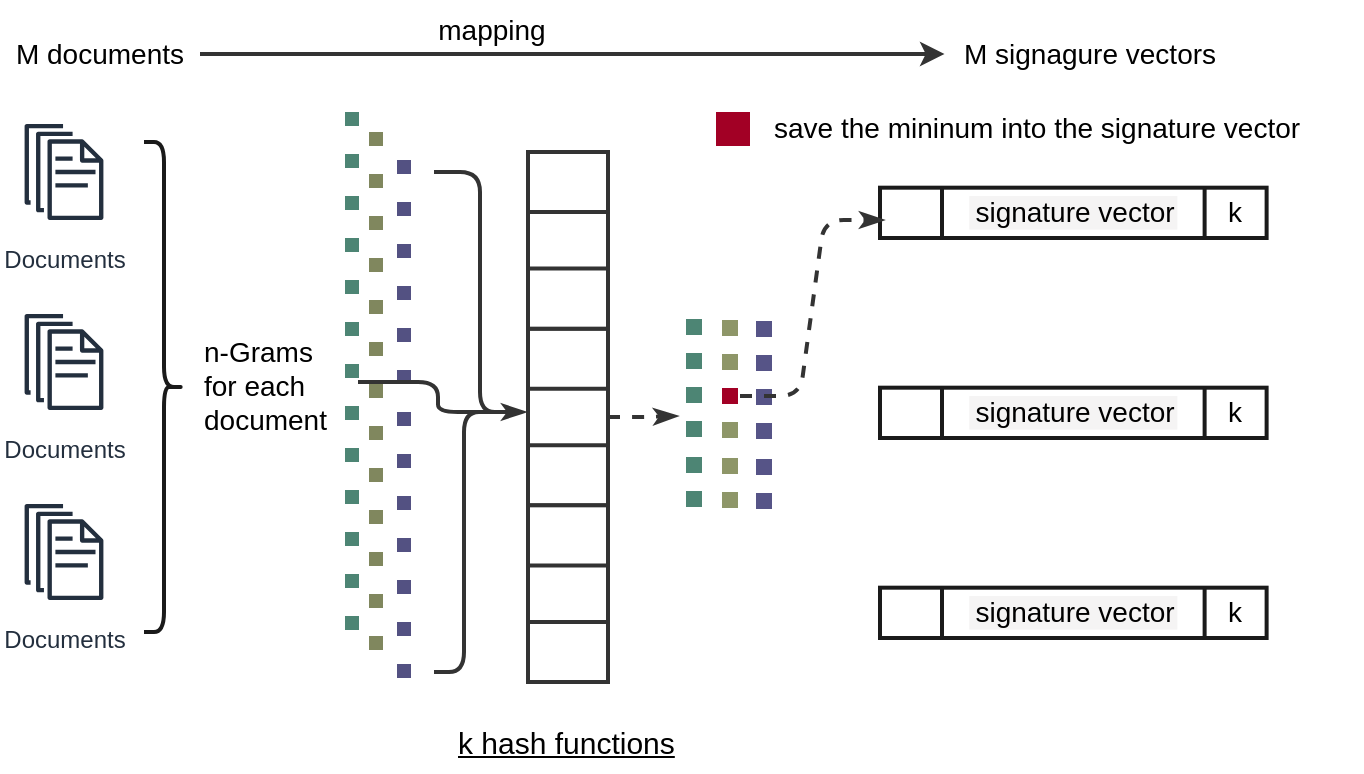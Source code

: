<mxfile>
    <diagram id="ogyDEyI85q3y71w7RJhe" name="Page-1">
        <mxGraphModel dx="574" dy="568" grid="1" gridSize="10" guides="1" tooltips="1" connect="1" arrows="1" fold="1" page="1" pageScale="1" pageWidth="827" pageHeight="583" background="#ffffff" math="0" shadow="0">
            <root>
                <mxCell id="0"/>
                <mxCell id="1" parent="0"/>
                <mxCell id="45" value="" style="shape=curlyBracket;whiteSpace=wrap;html=1;rounded=1;flipH=1;labelPosition=right;verticalLabelPosition=middle;align=left;verticalAlign=middle;strokeColor=#1A1A1A;strokeWidth=2;fontSize=14;fontColor=#000000;fillColor=#FFFFFF;" vertex="1" parent="1">
                    <mxGeometry x="189" y="151" width="20" height="245" as="geometry"/>
                </mxCell>
                <mxCell id="113" value="save the mininum into the signature vector&amp;nbsp;" style="text;html=1;strokeColor=none;fillColor=none;align=left;verticalAlign=middle;whiteSpace=wrap;rounded=0;dashed=1;dashPattern=1 2;strokeWidth=2;fontSize=14;fontColor=#000000;" vertex="1" parent="1">
                    <mxGeometry x="502" y="129" width="296" height="30" as="geometry"/>
                </mxCell>
                <mxCell id="116" value="" style="group" vertex="1" connectable="0" parent="1">
                    <mxGeometry x="119" y="136" width="60" height="250" as="geometry"/>
                </mxCell>
                <mxCell id="8" value="Documents" style="sketch=0;outlineConnect=0;fontColor=#232F3E;gradientColor=none;strokeColor=#232F3E;fillColor=#ffffff;dashed=0;verticalLabelPosition=bottom;verticalAlign=top;align=center;html=1;fontSize=12;fontStyle=0;aspect=fixed;shape=mxgraph.aws4.resourceIcon;resIcon=mxgraph.aws4.documents;" vertex="1" parent="116">
                    <mxGeometry width="60" height="60" as="geometry"/>
                </mxCell>
                <mxCell id="10" value="Documents" style="sketch=0;outlineConnect=0;fontColor=#232F3E;gradientColor=none;strokeColor=#232F3E;fillColor=#ffffff;dashed=0;verticalLabelPosition=bottom;verticalAlign=top;align=center;html=1;fontSize=12;fontStyle=0;aspect=fixed;shape=mxgraph.aws4.resourceIcon;resIcon=mxgraph.aws4.documents;" vertex="1" parent="116">
                    <mxGeometry y="95" width="60" height="60" as="geometry"/>
                </mxCell>
                <mxCell id="115" value="Documents" style="sketch=0;outlineConnect=0;fontColor=#232F3E;gradientColor=none;strokeColor=#232F3E;fillColor=#ffffff;dashed=0;verticalLabelPosition=bottom;verticalAlign=top;align=center;html=1;fontSize=12;fontStyle=0;aspect=fixed;shape=mxgraph.aws4.resourceIcon;resIcon=mxgraph.aws4.documents;" vertex="1" parent="116">
                    <mxGeometry y="190" width="60" height="60" as="geometry"/>
                </mxCell>
                <mxCell id="123" style="edgeStyle=orthogonalEdgeStyle;sketch=0;html=1;exitX=1;exitY=0.5;exitDx=0;exitDy=0;entryX=0;entryY=0.5;entryDx=0;entryDy=0;strokeColor=#333333;strokeWidth=2;fontSize=14;fontColor=#000000;fillColor=#000000;" edge="1" parent="1" source="117" target="122">
                    <mxGeometry relative="1" as="geometry"/>
                </mxCell>
                <mxCell id="117" value="M documents" style="text;html=1;strokeColor=none;fillColor=none;align=center;verticalAlign=middle;whiteSpace=wrap;rounded=0;dashed=1;dashPattern=1 2;strokeWidth=2;fontSize=14;fontColor=#000000;" vertex="1" parent="1">
                    <mxGeometry x="117" y="92" width="100" height="30" as="geometry"/>
                </mxCell>
                <mxCell id="118" value="" style="group" vertex="1" connectable="0" parent="1">
                    <mxGeometry x="557" y="173" width="200" height="26" as="geometry"/>
                </mxCell>
                <mxCell id="103" value="" style="shape=process;whiteSpace=wrap;html=1;backgroundOutline=1;strokeColor=#1A1A1A;strokeWidth=2;fontSize=14;fontColor=#000000;fillColor=#FFFFFF;size=0.158;container=0;" vertex="1" parent="118">
                    <mxGeometry y="0.839" width="193.309" height="25.161" as="geometry"/>
                </mxCell>
                <mxCell id="75" value="signature vector" style="shape=partialRectangle;html=1;top=1;align=center;fontSize=14;fontColor=#000000;fillColor=#f5f4f4;strokeColor=none;strokeWidth=2;container=0;" vertex="1" collapsed="1" parent="118">
                    <mxGeometry x="44.61" y="5.032" width="104.089" height="16.774" as="geometry">
                        <mxRectangle x="215" y="64" width="210" height="29" as="alternateBounds"/>
                    </mxGeometry>
                </mxCell>
                <mxCell id="106" value="k" style="text;html=1;strokeColor=none;fillColor=none;align=center;verticalAlign=middle;whiteSpace=wrap;rounded=0;dashed=1;dashPattern=8 8;strokeWidth=2;fontSize=14;fontColor=#000000;container=0;" vertex="1" parent="118">
                    <mxGeometry x="155.39" width="44.61" height="25.161" as="geometry"/>
                </mxCell>
                <mxCell id="121" value="n-Grams for each document" style="text;html=1;strokeColor=none;fillColor=none;align=left;verticalAlign=middle;whiteSpace=wrap;rounded=0;dashed=1;dashPattern=1 2;strokeWidth=2;fontSize=14;fontColor=#000000;horizontal=1;" vertex="1" parent="1">
                    <mxGeometry x="216.53" y="243" width="67.47" height="60" as="geometry"/>
                </mxCell>
                <mxCell id="122" value="M signagure vectors" style="text;html=1;strokeColor=none;fillColor=none;align=center;verticalAlign=middle;whiteSpace=wrap;rounded=0;dashed=1;dashPattern=1 2;strokeWidth=2;fontSize=14;fontColor=#000000;" vertex="1" parent="1">
                    <mxGeometry x="589.25" y="92" width="145.5" height="30" as="geometry"/>
                </mxCell>
                <mxCell id="124" value="mapping" style="text;html=1;strokeColor=none;fillColor=none;align=center;verticalAlign=middle;whiteSpace=wrap;rounded=0;dashed=1;dashPattern=1 2;strokeWidth=2;fontSize=14;fontColor=#000000;" vertex="1" parent="1">
                    <mxGeometry x="333" y="80" width="60" height="30" as="geometry"/>
                </mxCell>
                <mxCell id="131" value="k hash functions" style="text;html=1;strokeColor=none;fillColor=none;align=left;verticalAlign=middle;whiteSpace=wrap;rounded=0;dashed=1;dashPattern=1 2;strokeWidth=2;fontSize=15;fontColor=#000000;fontStyle=4" vertex="1" parent="1">
                    <mxGeometry x="344" y="436" width="140" height="30" as="geometry"/>
                </mxCell>
                <mxCell id="133" value="" style="line;strokeWidth=7;direction=south;html=1;perimeter=backbonePerimeter;points=[];outlineConnect=0;dashed=1;dashPattern=1 2;strokeColor=#4D8574;fontSize=15;fontColor=#000000;fillColor=#FFFFFF;shadow=0;" vertex="1" parent="1">
                    <mxGeometry x="288" y="136" width="10" height="270" as="geometry"/>
                </mxCell>
                <mxCell id="134" value="" style="line;strokeWidth=7;direction=south;html=1;perimeter=backbonePerimeter;points=[];outlineConnect=0;dashed=1;dashPattern=1 2;strokeColor=#80875E;fontSize=15;fontColor=#000000;fillColor=#858C61;shadow=0;" vertex="1" parent="1">
                    <mxGeometry x="300" y="146" width="10" height="270" as="geometry"/>
                </mxCell>
                <mxCell id="135" value="" style="line;strokeWidth=7;direction=south;html=1;perimeter=backbonePerimeter;points=[];outlineConnect=0;dashed=1;dashPattern=1 2;strokeColor=#535182;fontSize=15;fontColor=#000000;fillColor=#FFFFFF;shadow=0;" vertex="1" parent="1">
                    <mxGeometry x="314" y="160" width="10" height="270" as="geometry"/>
                </mxCell>
                <mxCell id="139" value="" style="group" vertex="1" connectable="0" parent="1">
                    <mxGeometry x="381" y="156" width="40" height="265" as="geometry"/>
                </mxCell>
                <mxCell id="136" value="" style="strokeWidth=2;html=1;shape=mxgraph.lean_mapping.buffer_or_safety_stock;shadow=0;sketch=0;strokeColor=#333333;fontSize=15;fontColor=#000000;fillColor=#FFFFFF;" vertex="1" parent="139">
                    <mxGeometry y="88.333" width="40" height="88.333" as="geometry"/>
                </mxCell>
                <mxCell id="137" value="" style="strokeWidth=2;html=1;shape=mxgraph.lean_mapping.buffer_or_safety_stock;shadow=0;sketch=0;strokeColor=#333333;fontSize=15;fontColor=#000000;fillColor=#FFFFFF;" vertex="1" parent="139">
                    <mxGeometry y="176.667" width="40" height="88.333" as="geometry"/>
                </mxCell>
                <mxCell id="138" value="" style="strokeWidth=2;html=1;shape=mxgraph.lean_mapping.buffer_or_safety_stock;shadow=0;sketch=0;strokeColor=#333333;fontSize=15;fontColor=#000000;fillColor=#FFFFFF;" vertex="1" parent="139">
                    <mxGeometry width="40" height="88.333" as="geometry"/>
                </mxCell>
                <mxCell id="140" value="" style="group" vertex="1" connectable="0" parent="1">
                    <mxGeometry x="557" y="273" width="200" height="26" as="geometry"/>
                </mxCell>
                <mxCell id="141" value="" style="shape=process;whiteSpace=wrap;html=1;backgroundOutline=1;strokeColor=#1A1A1A;strokeWidth=2;fontSize=14;fontColor=#000000;fillColor=#FFFFFF;size=0.158;container=0;" vertex="1" parent="140">
                    <mxGeometry y="0.839" width="193.309" height="25.161" as="geometry"/>
                </mxCell>
                <mxCell id="142" value="signature vector" style="shape=partialRectangle;html=1;top=1;align=center;fontSize=14;fontColor=#000000;fillColor=#f5f4f4;strokeColor=none;strokeWidth=2;container=0;" vertex="1" collapsed="1" parent="140">
                    <mxGeometry x="44.61" y="5.032" width="104.089" height="16.774" as="geometry">
                        <mxRectangle x="215" y="64" width="210" height="29" as="alternateBounds"/>
                    </mxGeometry>
                </mxCell>
                <mxCell id="143" value="k" style="text;html=1;strokeColor=none;fillColor=none;align=center;verticalAlign=middle;whiteSpace=wrap;rounded=0;dashed=1;dashPattern=8 8;strokeWidth=2;fontSize=14;fontColor=#000000;container=0;" vertex="1" parent="140">
                    <mxGeometry x="155.39" width="44.61" height="25.161" as="geometry"/>
                </mxCell>
                <mxCell id="145" value="" style="group" vertex="1" connectable="0" parent="1">
                    <mxGeometry x="557" y="373" width="200" height="26" as="geometry"/>
                </mxCell>
                <mxCell id="146" value="" style="shape=process;whiteSpace=wrap;html=1;backgroundOutline=1;strokeColor=#1A1A1A;strokeWidth=2;fontSize=14;fontColor=#000000;fillColor=#FFFFFF;size=0.158;container=0;" vertex="1" parent="145">
                    <mxGeometry y="0.839" width="193.309" height="25.161" as="geometry"/>
                </mxCell>
                <mxCell id="147" value="signature vector" style="shape=partialRectangle;html=1;top=1;align=center;fontSize=14;fontColor=#000000;fillColor=#f5f4f4;strokeColor=none;strokeWidth=2;container=0;" vertex="1" collapsed="1" parent="145">
                    <mxGeometry x="44.61" y="5.032" width="104.089" height="16.774" as="geometry">
                        <mxRectangle x="215" y="64" width="210" height="29" as="alternateBounds"/>
                    </mxGeometry>
                </mxCell>
                <mxCell id="148" value="k" style="text;html=1;strokeColor=none;fillColor=none;align=center;verticalAlign=middle;whiteSpace=wrap;rounded=0;dashed=1;dashPattern=8 8;strokeWidth=2;fontSize=14;fontColor=#000000;container=0;" vertex="1" parent="145">
                    <mxGeometry x="155.39" width="44.61" height="25.161" as="geometry"/>
                </mxCell>
                <mxCell id="149" value="" style="endArrow=classicThin;html=1;sketch=0;strokeColor=#333333;strokeWidth=2;fontSize=15;fontColor=#000000;fillColor=#000000;edgeStyle=elbowEdgeStyle;endFill=1;" edge="1" parent="1">
                    <mxGeometry width="50" height="50" relative="1" as="geometry">
                        <mxPoint x="334" y="166" as="sourcePoint"/>
                        <mxPoint x="380" y="286" as="targetPoint"/>
                    </mxGeometry>
                </mxCell>
                <mxCell id="152" value="" style="endArrow=none;html=1;sketch=0;strokeColor=#333333;strokeWidth=2;fontSize=15;fontColor=#000000;fillColor=#000000;edgeStyle=elbowEdgeStyle;endFill=0;" edge="1" parent="1" source="133">
                    <mxGeometry width="50" height="50" relative="1" as="geometry">
                        <mxPoint x="344" y="176" as="sourcePoint"/>
                        <mxPoint x="374" y="286" as="targetPoint"/>
                    </mxGeometry>
                </mxCell>
                <mxCell id="153" value="" style="endArrow=none;html=1;sketch=0;strokeColor=#333333;strokeWidth=2;fontSize=15;fontColor=#000000;fillColor=#000000;edgeStyle=elbowEdgeStyle;endFill=0;" edge="1" parent="1">
                    <mxGeometry width="50" height="50" relative="1" as="geometry">
                        <mxPoint x="334" y="416" as="sourcePoint"/>
                        <mxPoint x="364" y="286" as="targetPoint"/>
                    </mxGeometry>
                </mxCell>
                <mxCell id="185" value="" style="group" vertex="1" connectable="0" parent="1">
                    <mxGeometry x="460" y="239.5" width="43" height="95" as="geometry"/>
                </mxCell>
                <mxCell id="154" value="" style="whiteSpace=wrap;html=1;aspect=fixed;shadow=0;sketch=0;strokeColor=none;strokeWidth=2;fontSize=15;fontColor=#000000;fillColor=#4D8574;container=0;" vertex="1" parent="185">
                    <mxGeometry width="8" height="8" as="geometry"/>
                </mxCell>
                <mxCell id="155" value="" style="whiteSpace=wrap;html=1;aspect=fixed;shadow=0;sketch=0;strokeColor=none;strokeWidth=2;fontSize=15;fontColor=#000000;fillColor=#8E9668;container=0;" vertex="1" parent="185">
                    <mxGeometry x="18" y="0.5" width="8" height="8" as="geometry"/>
                </mxCell>
                <mxCell id="157" value="" style="whiteSpace=wrap;html=1;aspect=fixed;shadow=0;sketch=0;strokeColor=none;strokeWidth=2;fontSize=15;fontColor=#000000;fillColor=#565487;container=0;" vertex="1" parent="185">
                    <mxGeometry x="35" y="1" width="8" height="8" as="geometry"/>
                </mxCell>
                <mxCell id="165" value="" style="whiteSpace=wrap;html=1;aspect=fixed;shadow=0;sketch=0;strokeColor=none;strokeWidth=2;fontSize=15;fontColor=#000000;fillColor=#4D8574;container=0;" vertex="1" parent="185">
                    <mxGeometry y="17" width="8" height="8" as="geometry"/>
                </mxCell>
                <mxCell id="166" value="" style="whiteSpace=wrap;html=1;aspect=fixed;shadow=0;sketch=0;strokeColor=none;strokeWidth=2;fontSize=15;fontColor=#000000;fillColor=#8E9668;container=0;" vertex="1" parent="185">
                    <mxGeometry x="18" y="17.5" width="8" height="8" as="geometry"/>
                </mxCell>
                <mxCell id="167" value="" style="whiteSpace=wrap;html=1;aspect=fixed;shadow=0;sketch=0;strokeColor=none;strokeWidth=2;fontSize=15;fontColor=#000000;fillColor=#565487;container=0;" vertex="1" parent="185">
                    <mxGeometry x="35" y="18" width="8" height="8" as="geometry"/>
                </mxCell>
                <mxCell id="169" value="" style="whiteSpace=wrap;html=1;aspect=fixed;shadow=0;sketch=0;strokeColor=none;strokeWidth=2;fontSize=15;fontColor=#000000;fillColor=#4D8574;container=0;" vertex="1" parent="185">
                    <mxGeometry y="34" width="8" height="8" as="geometry"/>
                </mxCell>
                <mxCell id="170" value="" style="whiteSpace=wrap;html=1;aspect=fixed;shadow=0;sketch=0;strokeColor=none;strokeWidth=2;fontSize=15;fontColor=#ffffff;fillColor=#a20025;container=0;" vertex="1" parent="185">
                    <mxGeometry x="18" y="34.5" width="8" height="8" as="geometry"/>
                </mxCell>
                <mxCell id="171" value="" style="whiteSpace=wrap;html=1;aspect=fixed;shadow=0;sketch=0;strokeColor=none;strokeWidth=2;fontSize=15;fontColor=#000000;fillColor=#565487;container=0;" vertex="1" parent="185">
                    <mxGeometry x="35" y="35" width="8" height="8" as="geometry"/>
                </mxCell>
                <mxCell id="173" value="" style="whiteSpace=wrap;html=1;aspect=fixed;shadow=0;sketch=0;strokeColor=none;strokeWidth=2;fontSize=15;fontColor=#000000;fillColor=#4D8574;container=0;" vertex="1" parent="185">
                    <mxGeometry y="51" width="8" height="8" as="geometry"/>
                </mxCell>
                <mxCell id="174" value="" style="whiteSpace=wrap;html=1;aspect=fixed;shadow=0;sketch=0;strokeColor=none;strokeWidth=2;fontSize=15;fontColor=#000000;fillColor=#8E9668;container=0;" vertex="1" parent="185">
                    <mxGeometry x="18" y="51.5" width="8" height="8" as="geometry"/>
                </mxCell>
                <mxCell id="175" value="" style="whiteSpace=wrap;html=1;aspect=fixed;shadow=0;sketch=0;strokeColor=none;strokeWidth=2;fontSize=15;fontColor=#000000;fillColor=#565487;container=0;" vertex="1" parent="185">
                    <mxGeometry x="35" y="52" width="8" height="8" as="geometry"/>
                </mxCell>
                <mxCell id="177" value="" style="whiteSpace=wrap;html=1;aspect=fixed;shadow=0;sketch=0;strokeColor=none;strokeWidth=2;fontSize=15;fontColor=#000000;fillColor=#4D8574;container=0;" vertex="1" parent="185">
                    <mxGeometry y="69" width="8" height="8" as="geometry"/>
                </mxCell>
                <mxCell id="178" value="" style="whiteSpace=wrap;html=1;aspect=fixed;shadow=0;sketch=0;strokeColor=none;strokeWidth=2;fontSize=15;fontColor=#000000;fillColor=#8E9668;container=0;" vertex="1" parent="185">
                    <mxGeometry x="18" y="69.5" width="8" height="8" as="geometry"/>
                </mxCell>
                <mxCell id="179" value="" style="whiteSpace=wrap;html=1;aspect=fixed;shadow=0;sketch=0;strokeColor=none;strokeWidth=2;fontSize=15;fontColor=#000000;fillColor=#565487;container=0;" vertex="1" parent="185">
                    <mxGeometry x="35" y="70" width="8" height="8" as="geometry"/>
                </mxCell>
                <mxCell id="181" value="" style="whiteSpace=wrap;html=1;aspect=fixed;shadow=0;sketch=0;strokeColor=none;strokeWidth=2;fontSize=15;fontColor=#000000;fillColor=#4D8574;container=0;" vertex="1" parent="185">
                    <mxGeometry y="86" width="8" height="8" as="geometry"/>
                </mxCell>
                <mxCell id="182" value="" style="whiteSpace=wrap;html=1;aspect=fixed;shadow=0;sketch=0;strokeColor=none;strokeWidth=2;fontSize=15;fontColor=#000000;fillColor=#8E9668;container=0;" vertex="1" parent="185">
                    <mxGeometry x="18" y="86.5" width="8" height="8" as="geometry"/>
                </mxCell>
                <mxCell id="183" value="" style="whiteSpace=wrap;html=1;aspect=fixed;shadow=0;sketch=0;strokeColor=none;strokeWidth=2;fontSize=15;fontColor=#000000;fillColor=#565487;container=0;" vertex="1" parent="185">
                    <mxGeometry x="35" y="87" width="8" height="8" as="geometry"/>
                </mxCell>
                <mxCell id="186" style="edgeStyle=elbowEdgeStyle;sketch=0;html=1;exitX=1;exitY=0.5;exitDx=0;exitDy=0;strokeColor=#333333;strokeWidth=2;fontSize=15;fontColor=#000000;fillColor=#000000;dashed=1;endArrow=classicThin;endFill=1;" edge="1" parent="1" source="136">
                    <mxGeometry relative="1" as="geometry">
                        <mxPoint x="456" y="288" as="targetPoint"/>
                    </mxGeometry>
                </mxCell>
                <mxCell id="188" style="edgeStyle=entityRelationEdgeStyle;sketch=0;html=1;exitX=0.5;exitY=0;exitDx=0;exitDy=0;dashed=1;strokeColor=#333333;strokeWidth=2;fontSize=15;fontColor=#000000;endArrow=classicThin;endFill=1;fillColor=#000000;elbow=vertical;" edge="1" parent="1">
                    <mxGeometry relative="1" as="geometry">
                        <mxPoint x="559" y="190" as="targetPoint"/>
                        <mxPoint x="487" y="278" as="sourcePoint"/>
                    </mxGeometry>
                </mxCell>
                <mxCell id="189" value="" style="whiteSpace=wrap;html=1;aspect=fixed;shadow=0;sketch=0;strokeColor=none;strokeWidth=2;fontSize=15;fontColor=#ffffff;fillColor=#a20025;container=0;" vertex="1" parent="1">
                    <mxGeometry x="475" y="136" width="17" height="17" as="geometry"/>
                </mxCell>
            </root>
        </mxGraphModel>
    </diagram>
</mxfile>
